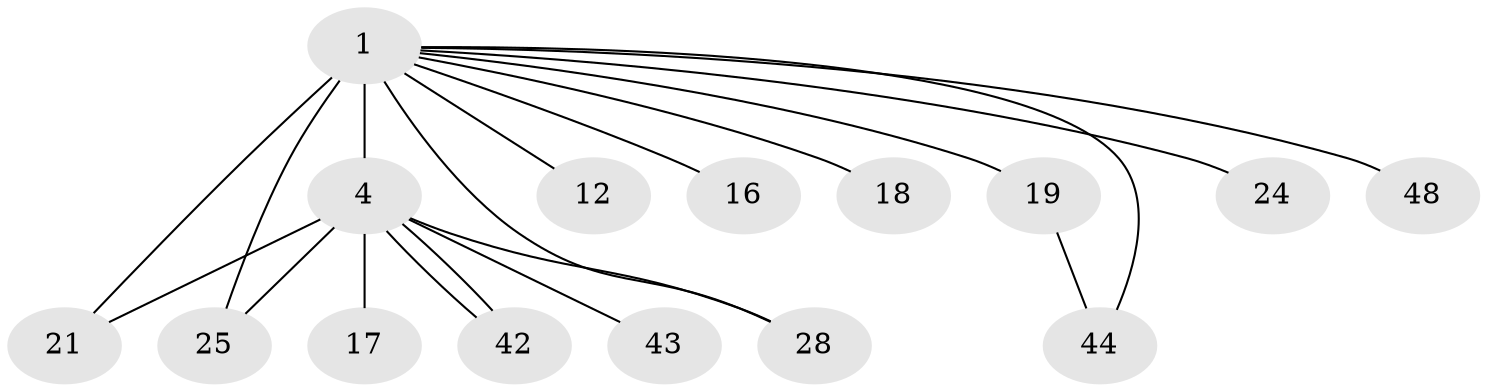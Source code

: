 // original degree distribution, {13: 0.0392156862745098, 14: 0.058823529411764705, 11: 0.0196078431372549, 18: 0.0196078431372549, 21: 0.0196078431372549, 12: 0.0196078431372549, 19: 0.0196078431372549, 3: 0.11764705882352941, 4: 0.0784313725490196, 5: 0.058823529411764705, 2: 0.5490196078431373}
// Generated by graph-tools (version 1.1) at 2025/17/03/04/25 18:17:29]
// undirected, 15 vertices, 19 edges
graph export_dot {
graph [start="1"]
  node [color=gray90,style=filled];
  1 [super="+9+2+13+8"];
  4 [super="+6+27+20+39+32"];
  12 [super="+15"];
  16;
  17;
  18;
  19 [super="+22"];
  21;
  24 [super="+37"];
  25 [super="+40+33"];
  28 [super="+50"];
  42;
  43;
  44;
  48;
  1 -- 4 [weight=25];
  1 -- 16 [weight=2];
  1 -- 28 [weight=2];
  1 -- 48 [weight=2];
  1 -- 18 [weight=2];
  1 -- 24 [weight=3];
  1 -- 12 [weight=4];
  1 -- 19 [weight=4];
  1 -- 21;
  1 -- 25 [weight=2];
  1 -- 44;
  4 -- 17 [weight=3];
  4 -- 42;
  4 -- 42;
  4 -- 25 [weight=3];
  4 -- 43;
  4 -- 21;
  4 -- 28 [weight=2];
  19 -- 44;
}
